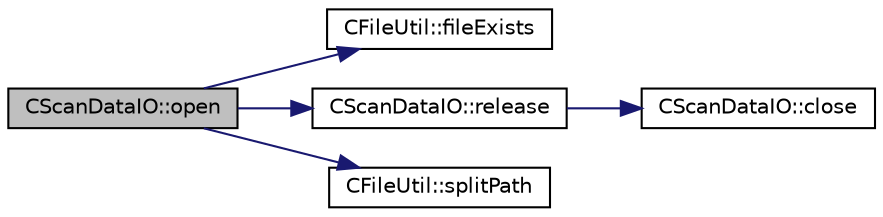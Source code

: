 digraph "CScanDataIO::open"
{
 // LATEX_PDF_SIZE
  edge [fontname="Helvetica",fontsize="10",labelfontname="Helvetica",labelfontsize="10"];
  node [fontname="Helvetica",fontsize="10",shape=record];
  rankdir="LR";
  Node1 [label="CScanDataIO::open",height=0.2,width=0.4,color="black", fillcolor="grey75", style="filled", fontcolor="black",tooltip="オープン"];
  Node1 -> Node2 [color="midnightblue",fontsize="10",style="solid",fontname="Helvetica"];
  Node2 [label="CFileUtil::fileExists",height=0.2,width=0.4,color="black", fillcolor="white", style="filled",URL="$class_c_file_util.html#a9a8b3e89af30c1826d518719aad2c3df",tooltip="ファイルが存在するかを確認する"];
  Node1 -> Node3 [color="midnightblue",fontsize="10",style="solid",fontname="Helvetica"];
  Node3 [label="CScanDataIO::release",height=0.2,width=0.4,color="black", fillcolor="white", style="filled",URL="$class_c_scan_data_i_o.html#a74d77b0c697e9eab35f6f233be162c27",tooltip="CubeFloatの解放"];
  Node3 -> Node4 [color="midnightblue",fontsize="10",style="solid",fontname="Helvetica"];
  Node4 [label="CScanDataIO::close",height=0.2,width=0.4,color="black", fillcolor="white", style="filled",URL="$class_c_scan_data_i_o.html#ae8fcb4c73d65ae2bcdff6f833fc93e29",tooltip="CubeFloatのクローズ"];
  Node1 -> Node5 [color="midnightblue",fontsize="10",style="solid",fontname="Helvetica"];
  Node5 [label="CFileUtil::splitPath",height=0.2,width=0.4,color="black", fillcolor="white", style="filled",URL="$class_c_file_util.html#acd0ab529d0f67b3a1d783e9b954c5576",tooltip="フィルパスを分解する"];
}
